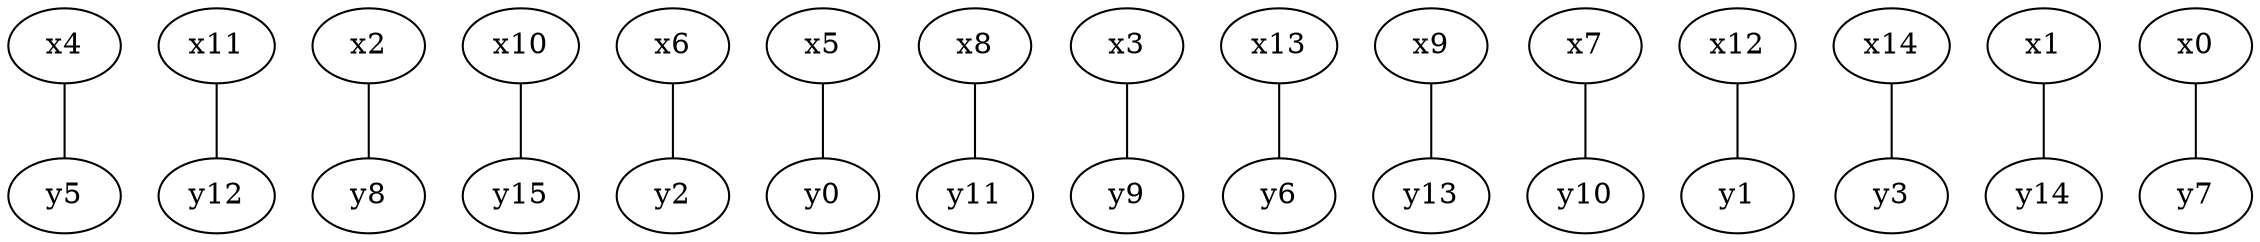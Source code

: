 strict graph "grafo_15_16" {

	 "y5";
	 "x4";
	 "y12";
	 "x11";
	 "y8";
	 "x2";
	 "y15";
	 "x10";
	 "y2";
	 "x6";
	 "y0";
	 "x5";
	 "y11";
	 "x8";
	 "y9";
	 "x3";
	 "y6";
	 "x13";
	 "y13";
	 "x9";
	 "y10";
	 "x7";
	 "y1";
	 "x12";
	 "y3";
	 "x14";
	 "y14";
	 "x1";
	 "y7";
	 "x0";

	"x0" -- "y7";
	"x1" -- "y14";
	"x14" -- "y3";
	"x12" -- "y1";
	"x7" -- "y10";
	"x9" -- "y13";
	"x13" -- "y6";
	"x3" -- "y9";
	"x8" -- "y11";
	"x5" -- "y0";
	"x6" -- "y2";
	"x10" -- "y15";
	"x2" -- "y8";
	"x11" -- "y12";
	"x4" -- "y5";

}
